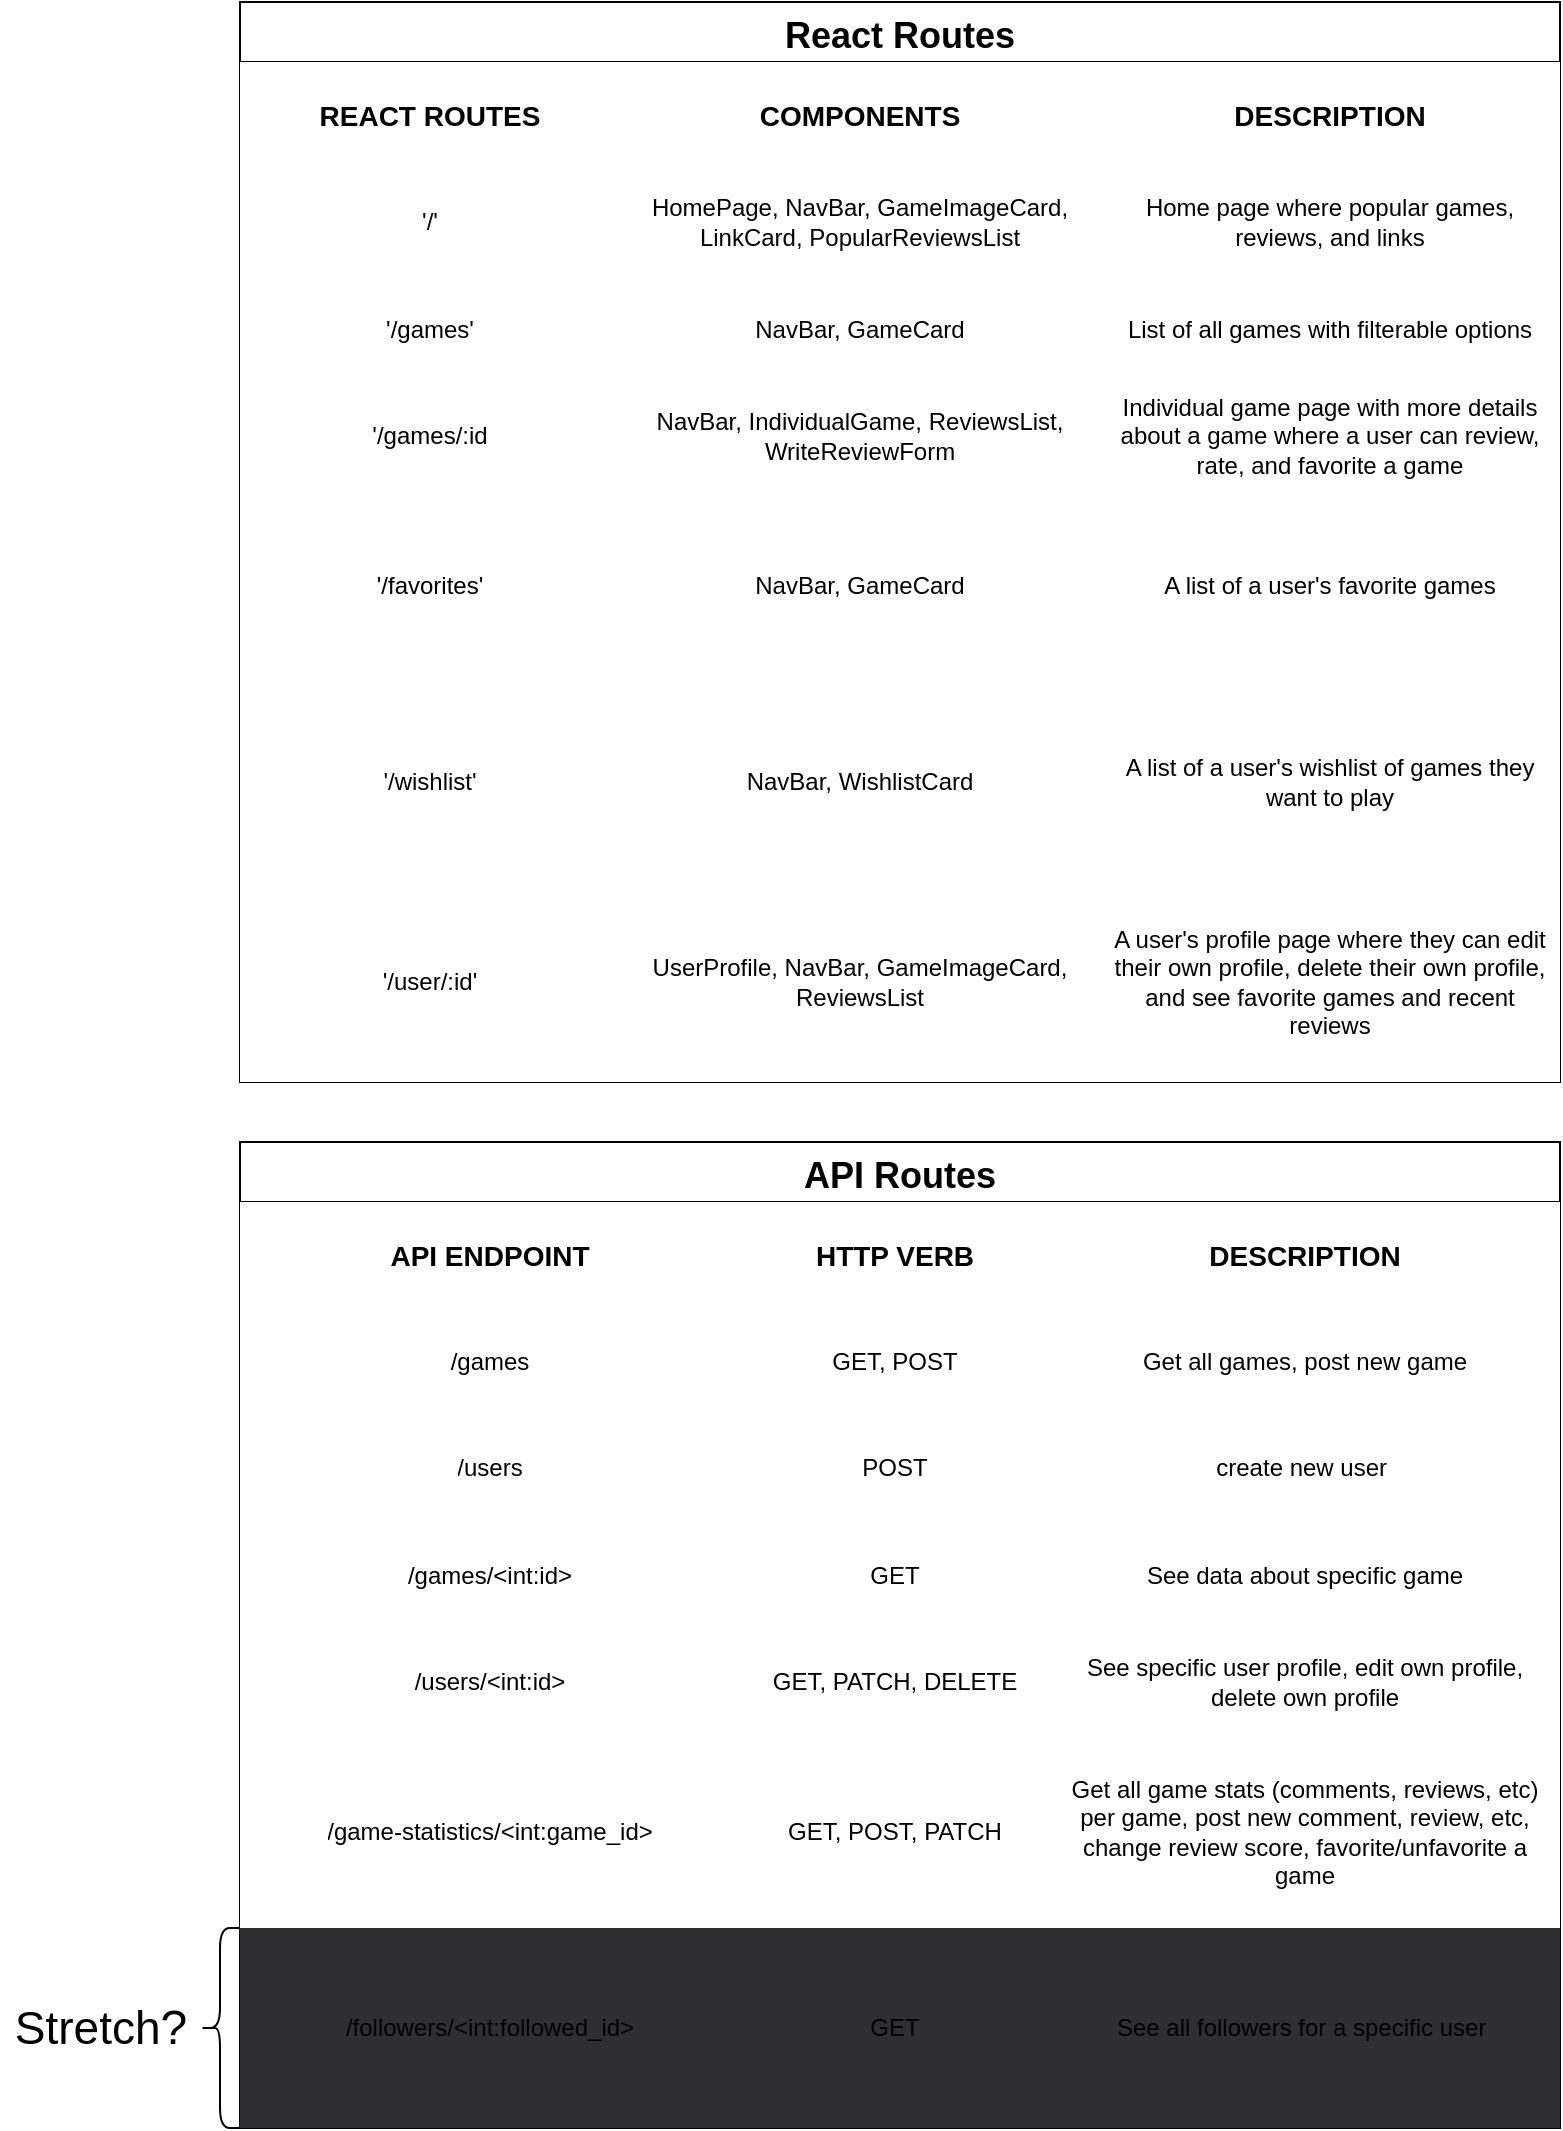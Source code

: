 <mxfile>
    <diagram id="HquZa08BwZ1CvAZypiCx" name="Page-1">
        <mxGraphModel dx="700" dy="1376" grid="1" gridSize="10" guides="1" tooltips="1" connect="1" arrows="1" fold="1" page="0" pageScale="1" pageWidth="850" pageHeight="1100" math="0" shadow="0">
            <root>
                <mxCell id="0"/>
                <mxCell id="1" parent="0"/>
                <mxCell id="44" value="API Routes" style="shape=table;startSize=30;container=1;collapsible=0;childLayout=tableLayout;fontStyle=1;align=center;fontSize=18;" vertex="1" parent="1">
                    <mxGeometry x="180" y="90" width="660" height="493" as="geometry"/>
                </mxCell>
                <mxCell id="96" style="shape=tableRow;horizontal=0;startSize=0;swimlaneHead=0;swimlaneBody=0;top=0;left=0;bottom=0;right=0;collapsible=0;dropTarget=0;fillColor=none;points=[[0,0.5],[1,0.5]];portConstraint=eastwest;" vertex="1" parent="44">
                    <mxGeometry y="30" width="660" height="53" as="geometry"/>
                </mxCell>
                <mxCell id="97" value="API ENDPOINT" style="shape=partialRectangle;html=1;whiteSpace=wrap;connectable=0;top=0;left=0;bottom=0;right=0;overflow=hidden;fontStyle=1;fontSize=14;" vertex="1" parent="96">
                    <mxGeometry width="250" height="53" as="geometry">
                        <mxRectangle width="250" height="53" as="alternateBounds"/>
                    </mxGeometry>
                </mxCell>
                <mxCell id="98" value="HTTP VERB" style="shape=partialRectangle;html=1;whiteSpace=wrap;connectable=0;top=0;left=0;bottom=0;right=0;overflow=hidden;fontStyle=1;fontSize=14;" vertex="1" parent="96">
                    <mxGeometry x="250" width="155" height="53" as="geometry">
                        <mxRectangle width="155" height="53" as="alternateBounds"/>
                    </mxGeometry>
                </mxCell>
                <mxCell id="99" value="DESCRIPTION" style="shape=partialRectangle;html=1;whiteSpace=wrap;connectable=0;top=0;left=0;bottom=0;right=0;overflow=hidden;fontStyle=1;fontSize=14;" vertex="1" parent="96">
                    <mxGeometry x="405" width="255" height="53" as="geometry">
                        <mxRectangle width="255" height="53" as="alternateBounds"/>
                    </mxGeometry>
                </mxCell>
                <mxCell id="45" value="" style="shape=tableRow;horizontal=0;startSize=0;swimlaneHead=0;swimlaneBody=0;top=0;left=0;bottom=0;right=0;collapsible=0;dropTarget=0;fillColor=none;points=[[0,0.5],[1,0.5]];portConstraint=eastwest;" vertex="1" parent="44">
                    <mxGeometry y="83" width="660" height="53" as="geometry"/>
                </mxCell>
                <mxCell id="46" value="/games" style="shape=partialRectangle;html=1;whiteSpace=wrap;connectable=0;top=0;left=0;bottom=0;right=0;overflow=hidden;" vertex="1" parent="45">
                    <mxGeometry width="250" height="53" as="geometry">
                        <mxRectangle width="250" height="53" as="alternateBounds"/>
                    </mxGeometry>
                </mxCell>
                <mxCell id="47" value="GET, POST" style="shape=partialRectangle;html=1;whiteSpace=wrap;connectable=0;top=0;left=0;bottom=0;right=0;overflow=hidden;" vertex="1" parent="45">
                    <mxGeometry x="250" width="155" height="53" as="geometry">
                        <mxRectangle width="155" height="53" as="alternateBounds"/>
                    </mxGeometry>
                </mxCell>
                <mxCell id="48" value="Get all games, post new game" style="shape=partialRectangle;html=1;whiteSpace=wrap;connectable=0;top=0;left=0;bottom=0;right=0;overflow=hidden;" vertex="1" parent="45">
                    <mxGeometry x="405" width="255" height="53" as="geometry">
                        <mxRectangle width="255" height="53" as="alternateBounds"/>
                    </mxGeometry>
                </mxCell>
                <mxCell id="49" value="" style="shape=tableRow;horizontal=0;startSize=0;swimlaneHead=0;swimlaneBody=0;top=0;left=0;bottom=0;right=0;collapsible=0;dropTarget=0;fillColor=none;points=[[0,0.5],[1,0.5]];portConstraint=eastwest;" vertex="1" parent="44">
                    <mxGeometry y="136" width="660" height="54" as="geometry"/>
                </mxCell>
                <mxCell id="50" value="/users" style="shape=partialRectangle;html=1;whiteSpace=wrap;connectable=0;top=0;left=0;bottom=0;right=0;overflow=hidden;" vertex="1" parent="49">
                    <mxGeometry width="250" height="54" as="geometry">
                        <mxRectangle width="250" height="54" as="alternateBounds"/>
                    </mxGeometry>
                </mxCell>
                <mxCell id="51" value="POST" style="shape=partialRectangle;html=1;whiteSpace=wrap;connectable=0;top=0;left=0;bottom=0;right=0;overflow=hidden;" vertex="1" parent="49">
                    <mxGeometry x="250" width="155" height="54" as="geometry">
                        <mxRectangle width="155" height="54" as="alternateBounds"/>
                    </mxGeometry>
                </mxCell>
                <mxCell id="52" value="create new user&amp;nbsp;" style="shape=partialRectangle;html=1;whiteSpace=wrap;connectable=0;top=0;left=0;bottom=0;right=0;overflow=hidden;" vertex="1" parent="49">
                    <mxGeometry x="405" width="255" height="54" as="geometry">
                        <mxRectangle width="255" height="54" as="alternateBounds"/>
                    </mxGeometry>
                </mxCell>
                <mxCell id="53" value="" style="shape=tableRow;horizontal=0;startSize=0;swimlaneHead=0;swimlaneBody=0;top=0;left=0;bottom=0;right=0;collapsible=0;dropTarget=0;fillColor=none;points=[[0,0.5],[1,0.5]];portConstraint=eastwest;" vertex="1" parent="44">
                    <mxGeometry y="190" width="660" height="53" as="geometry"/>
                </mxCell>
                <mxCell id="54" value="/games/&amp;lt;int:id&amp;gt;" style="shape=partialRectangle;html=1;whiteSpace=wrap;connectable=0;top=0;left=0;bottom=0;right=0;overflow=hidden;" vertex="1" parent="53">
                    <mxGeometry width="250" height="53" as="geometry">
                        <mxRectangle width="250" height="53" as="alternateBounds"/>
                    </mxGeometry>
                </mxCell>
                <mxCell id="55" value="GET" style="shape=partialRectangle;html=1;whiteSpace=wrap;connectable=0;top=0;left=0;bottom=0;right=0;overflow=hidden;" vertex="1" parent="53">
                    <mxGeometry x="250" width="155" height="53" as="geometry">
                        <mxRectangle width="155" height="53" as="alternateBounds"/>
                    </mxGeometry>
                </mxCell>
                <mxCell id="56" value="See data about specific game" style="shape=partialRectangle;html=1;whiteSpace=wrap;connectable=0;top=0;left=0;bottom=0;right=0;overflow=hidden;" vertex="1" parent="53">
                    <mxGeometry x="405" width="255" height="53" as="geometry">
                        <mxRectangle width="255" height="53" as="alternateBounds"/>
                    </mxGeometry>
                </mxCell>
                <mxCell id="61" style="shape=tableRow;horizontal=0;startSize=0;swimlaneHead=0;swimlaneBody=0;top=0;left=0;bottom=0;right=0;collapsible=0;dropTarget=0;fillColor=none;points=[[0,0.5],[1,0.5]];portConstraint=eastwest;" vertex="1" parent="44">
                    <mxGeometry y="243" width="660" height="53" as="geometry"/>
                </mxCell>
                <mxCell id="62" value="/users/&amp;lt;int:id&amp;gt;" style="shape=partialRectangle;html=1;whiteSpace=wrap;connectable=0;top=0;left=0;bottom=0;right=0;overflow=hidden;" vertex="1" parent="61">
                    <mxGeometry width="250" height="53" as="geometry">
                        <mxRectangle width="250" height="53" as="alternateBounds"/>
                    </mxGeometry>
                </mxCell>
                <mxCell id="63" value="GET, PATCH, DELETE" style="shape=partialRectangle;html=1;whiteSpace=wrap;connectable=0;top=0;left=0;bottom=0;right=0;overflow=hidden;" vertex="1" parent="61">
                    <mxGeometry x="250" width="155" height="53" as="geometry">
                        <mxRectangle width="155" height="53" as="alternateBounds"/>
                    </mxGeometry>
                </mxCell>
                <mxCell id="64" value="See specific user profile, edit own profile, delete own profile" style="shape=partialRectangle;html=1;whiteSpace=wrap;connectable=0;top=0;left=0;bottom=0;right=0;overflow=hidden;" vertex="1" parent="61">
                    <mxGeometry x="405" width="255" height="53" as="geometry">
                        <mxRectangle width="255" height="53" as="alternateBounds"/>
                    </mxGeometry>
                </mxCell>
                <mxCell id="57" style="shape=tableRow;horizontal=0;startSize=0;swimlaneHead=0;swimlaneBody=0;top=0;left=0;bottom=0;right=0;collapsible=0;dropTarget=0;fillColor=none;points=[[0,0.5],[1,0.5]];portConstraint=eastwest;" vertex="1" parent="44">
                    <mxGeometry y="296" width="660" height="97" as="geometry"/>
                </mxCell>
                <mxCell id="58" value="/game-statistics/&amp;lt;int:game_id&amp;gt;" style="shape=partialRectangle;html=1;whiteSpace=wrap;connectable=0;top=0;left=0;bottom=0;right=0;overflow=hidden;" vertex="1" parent="57">
                    <mxGeometry width="250" height="97" as="geometry">
                        <mxRectangle width="250" height="97" as="alternateBounds"/>
                    </mxGeometry>
                </mxCell>
                <mxCell id="59" value="GET, POST, PATCH" style="shape=partialRectangle;html=1;whiteSpace=wrap;connectable=0;top=0;left=0;bottom=0;right=0;overflow=hidden;" vertex="1" parent="57">
                    <mxGeometry x="250" width="155" height="97" as="geometry">
                        <mxRectangle width="155" height="97" as="alternateBounds"/>
                    </mxGeometry>
                </mxCell>
                <mxCell id="60" value="Get all game stats (comments, reviews, etc) per game, post new comment, review, etc, change review score, favorite/unfavorite a game" style="shape=partialRectangle;html=1;whiteSpace=wrap;connectable=0;top=0;left=0;bottom=0;right=0;overflow=hidden;" vertex="1" parent="57">
                    <mxGeometry x="405" width="255" height="97" as="geometry">
                        <mxRectangle width="255" height="97" as="alternateBounds"/>
                    </mxGeometry>
                </mxCell>
                <mxCell id="65" style="shape=tableRow;horizontal=0;startSize=0;swimlaneHead=0;swimlaneBody=0;top=0;left=0;bottom=0;right=0;collapsible=0;dropTarget=0;fillColor=none;points=[[0,0.5],[1,0.5]];portConstraint=eastwest;" vertex="1" parent="44">
                    <mxGeometry y="393" width="660" height="100" as="geometry"/>
                </mxCell>
                <mxCell id="66" value="/followers/&amp;lt;int:followed_id&amp;gt;" style="shape=partialRectangle;html=1;whiteSpace=wrap;connectable=0;top=0;left=0;bottom=0;right=0;overflow=hidden;fillColor=#2F2E30;" vertex="1" parent="65">
                    <mxGeometry width="250" height="100" as="geometry">
                        <mxRectangle width="250" height="100" as="alternateBounds"/>
                    </mxGeometry>
                </mxCell>
                <mxCell id="67" value="GET" style="shape=partialRectangle;html=1;whiteSpace=wrap;connectable=0;top=0;left=0;bottom=0;right=0;overflow=hidden;fillColor=#2F2E30;" vertex="1" parent="65">
                    <mxGeometry x="250" width="155" height="100" as="geometry">
                        <mxRectangle width="155" height="100" as="alternateBounds"/>
                    </mxGeometry>
                </mxCell>
                <mxCell id="68" value="See all followers for a specific user&amp;nbsp;" style="shape=partialRectangle;html=1;whiteSpace=wrap;connectable=0;top=0;left=0;bottom=0;right=0;overflow=hidden;fillColor=#2F2E30;" vertex="1" parent="65">
                    <mxGeometry x="405" width="255" height="100" as="geometry">
                        <mxRectangle width="255" height="100" as="alternateBounds"/>
                    </mxGeometry>
                </mxCell>
                <mxCell id="69" value="" style="shape=curlyBracket;whiteSpace=wrap;html=1;rounded=1;labelPosition=left;verticalLabelPosition=middle;align=right;verticalAlign=middle;fillColor=#2F2E30;" vertex="1" parent="1">
                    <mxGeometry x="160" y="483" width="20" height="100" as="geometry"/>
                </mxCell>
                <mxCell id="70" value="&lt;span style=&quot;font-weight: normal;&quot;&gt;&lt;font style=&quot;font-size: 23px;&quot;&gt;Stretch&lt;/font&gt;?&lt;/span&gt;" style="text;strokeColor=none;fillColor=none;html=1;fontSize=24;fontStyle=1;verticalAlign=middle;align=center;" vertex="1" parent="1">
                    <mxGeometry x="60" y="513" width="100" height="40" as="geometry"/>
                </mxCell>
                <mxCell id="71" value="React Routes" style="shape=table;startSize=30;container=1;collapsible=0;childLayout=tableLayout;fontStyle=1;align=center;fontSize=18;" vertex="1" parent="1">
                    <mxGeometry x="180" y="-480" width="660" height="540" as="geometry"/>
                </mxCell>
                <mxCell id="72" value="" style="shape=tableRow;horizontal=0;startSize=0;swimlaneHead=0;swimlaneBody=0;top=0;left=0;bottom=0;right=0;collapsible=0;dropTarget=0;fillColor=none;points=[[0,0.5],[1,0.5]];portConstraint=eastwest;" vertex="1" parent="71">
                    <mxGeometry y="30" width="660" height="53" as="geometry"/>
                </mxCell>
                <mxCell id="73" value="REACT ROUTES" style="shape=partialRectangle;html=1;whiteSpace=wrap;connectable=0;top=0;left=0;bottom=0;right=0;overflow=hidden;fontStyle=1;fontSize=14;" vertex="1" parent="72">
                    <mxGeometry width="190" height="53" as="geometry">
                        <mxRectangle width="190" height="53" as="alternateBounds"/>
                    </mxGeometry>
                </mxCell>
                <mxCell id="74" value="COMPONENTS" style="shape=partialRectangle;html=1;whiteSpace=wrap;connectable=0;top=0;left=0;bottom=0;right=0;overflow=hidden;fontStyle=1;fontSize=14;" vertex="1" parent="72">
                    <mxGeometry x="190" width="240" height="53" as="geometry">
                        <mxRectangle width="240" height="53" as="alternateBounds"/>
                    </mxGeometry>
                </mxCell>
                <mxCell id="75" value="DESCRIPTION" style="shape=partialRectangle;html=1;whiteSpace=wrap;connectable=0;top=0;left=0;bottom=0;right=0;overflow=hidden;fontStyle=1;fontSize=14;" vertex="1" parent="72">
                    <mxGeometry x="430" width="230" height="53" as="geometry">
                        <mxRectangle width="230" height="53" as="alternateBounds"/>
                    </mxGeometry>
                </mxCell>
                <mxCell id="76" value="" style="shape=tableRow;horizontal=0;startSize=0;swimlaneHead=0;swimlaneBody=0;top=0;left=0;bottom=0;right=0;collapsible=0;dropTarget=0;fillColor=none;points=[[0,0.5],[1,0.5]];portConstraint=eastwest;" vertex="1" parent="71">
                    <mxGeometry y="83" width="660" height="54" as="geometry"/>
                </mxCell>
                <mxCell id="77" value="'/'" style="shape=partialRectangle;html=1;whiteSpace=wrap;connectable=0;top=0;left=0;bottom=0;right=0;overflow=hidden;" vertex="1" parent="76">
                    <mxGeometry width="190" height="54" as="geometry">
                        <mxRectangle width="190" height="54" as="alternateBounds"/>
                    </mxGeometry>
                </mxCell>
                <mxCell id="78" value="HomePage, NavBar, GameImageCard, LinkCard, PopularReviewsList" style="shape=partialRectangle;html=1;whiteSpace=wrap;connectable=0;top=0;left=0;bottom=0;right=0;overflow=hidden;" vertex="1" parent="76">
                    <mxGeometry x="190" width="240" height="54" as="geometry">
                        <mxRectangle width="240" height="54" as="alternateBounds"/>
                    </mxGeometry>
                </mxCell>
                <mxCell id="79" value="Home page where popular games, reviews, and links" style="shape=partialRectangle;html=1;whiteSpace=wrap;connectable=0;top=0;left=0;bottom=0;right=0;overflow=hidden;" vertex="1" parent="76">
                    <mxGeometry x="430" width="230" height="54" as="geometry">
                        <mxRectangle width="230" height="54" as="alternateBounds"/>
                    </mxGeometry>
                </mxCell>
                <mxCell id="80" value="" style="shape=tableRow;horizontal=0;startSize=0;swimlaneHead=0;swimlaneBody=0;top=0;left=0;bottom=0;right=0;collapsible=0;dropTarget=0;fillColor=none;points=[[0,0.5],[1,0.5]];portConstraint=eastwest;" vertex="1" parent="71">
                    <mxGeometry y="137" width="660" height="53" as="geometry"/>
                </mxCell>
                <mxCell id="81" value="'/games'" style="shape=partialRectangle;html=1;whiteSpace=wrap;connectable=0;top=0;left=0;bottom=0;right=0;overflow=hidden;" vertex="1" parent="80">
                    <mxGeometry width="190" height="53" as="geometry">
                        <mxRectangle width="190" height="53" as="alternateBounds"/>
                    </mxGeometry>
                </mxCell>
                <mxCell id="82" value="NavBar, GameCard" style="shape=partialRectangle;html=1;whiteSpace=wrap;connectable=0;top=0;left=0;bottom=0;right=0;overflow=hidden;" vertex="1" parent="80">
                    <mxGeometry x="190" width="240" height="53" as="geometry">
                        <mxRectangle width="240" height="53" as="alternateBounds"/>
                    </mxGeometry>
                </mxCell>
                <mxCell id="83" value="List of all games with filterable options" style="shape=partialRectangle;html=1;whiteSpace=wrap;connectable=0;top=0;left=0;bottom=0;right=0;overflow=hidden;" vertex="1" parent="80">
                    <mxGeometry x="430" width="230" height="53" as="geometry">
                        <mxRectangle width="230" height="53" as="alternateBounds"/>
                    </mxGeometry>
                </mxCell>
                <mxCell id="84" style="shape=tableRow;horizontal=0;startSize=0;swimlaneHead=0;swimlaneBody=0;top=0;left=0;bottom=0;right=0;collapsible=0;dropTarget=0;fillColor=none;points=[[0,0.5],[1,0.5]];portConstraint=eastwest;" vertex="1" parent="71">
                    <mxGeometry y="190" width="660" height="53" as="geometry"/>
                </mxCell>
                <mxCell id="85" value="'/games/:id" style="shape=partialRectangle;html=1;whiteSpace=wrap;connectable=0;top=0;left=0;bottom=0;right=0;overflow=hidden;" vertex="1" parent="84">
                    <mxGeometry width="190" height="53" as="geometry">
                        <mxRectangle width="190" height="53" as="alternateBounds"/>
                    </mxGeometry>
                </mxCell>
                <mxCell id="86" value="NavBar, IndividualGame, ReviewsList, WriteReviewForm" style="shape=partialRectangle;html=1;whiteSpace=wrap;connectable=0;top=0;left=0;bottom=0;right=0;overflow=hidden;" vertex="1" parent="84">
                    <mxGeometry x="190" width="240" height="53" as="geometry">
                        <mxRectangle width="240" height="53" as="alternateBounds"/>
                    </mxGeometry>
                </mxCell>
                <mxCell id="87" value="Individual game page with more details about a game where a user can review, rate, and favorite a game" style="shape=partialRectangle;html=1;whiteSpace=wrap;connectable=0;top=0;left=0;bottom=0;right=0;overflow=hidden;" vertex="1" parent="84">
                    <mxGeometry x="430" width="230" height="53" as="geometry">
                        <mxRectangle width="230" height="53" as="alternateBounds"/>
                    </mxGeometry>
                </mxCell>
                <mxCell id="88" style="shape=tableRow;horizontal=0;startSize=0;swimlaneHead=0;swimlaneBody=0;top=0;left=0;bottom=0;right=0;collapsible=0;dropTarget=0;fillColor=none;points=[[0,0.5],[1,0.5]];portConstraint=eastwest;" vertex="1" parent="71">
                    <mxGeometry y="243" width="660" height="97" as="geometry"/>
                </mxCell>
                <mxCell id="89" value="'/favorites'" style="shape=partialRectangle;html=1;whiteSpace=wrap;connectable=0;top=0;left=0;bottom=0;right=0;overflow=hidden;" vertex="1" parent="88">
                    <mxGeometry width="190" height="97" as="geometry">
                        <mxRectangle width="190" height="97" as="alternateBounds"/>
                    </mxGeometry>
                </mxCell>
                <mxCell id="90" value="NavBar, GameCard" style="shape=partialRectangle;html=1;whiteSpace=wrap;connectable=0;top=0;left=0;bottom=0;right=0;overflow=hidden;" vertex="1" parent="88">
                    <mxGeometry x="190" width="240" height="97" as="geometry">
                        <mxRectangle width="240" height="97" as="alternateBounds"/>
                    </mxGeometry>
                </mxCell>
                <mxCell id="91" value="A list of a user's favorite games" style="shape=partialRectangle;html=1;whiteSpace=wrap;connectable=0;top=0;left=0;bottom=0;right=0;overflow=hidden;" vertex="1" parent="88">
                    <mxGeometry x="430" width="230" height="97" as="geometry">
                        <mxRectangle width="230" height="97" as="alternateBounds"/>
                    </mxGeometry>
                </mxCell>
                <mxCell id="92" style="shape=tableRow;horizontal=0;startSize=0;swimlaneHead=0;swimlaneBody=0;top=0;left=0;bottom=0;right=0;collapsible=0;dropTarget=0;fillColor=none;points=[[0,0.5],[1,0.5]];portConstraint=eastwest;" vertex="1" parent="71">
                    <mxGeometry y="340" width="660" height="100" as="geometry"/>
                </mxCell>
                <mxCell id="93" value="'/wishlist'" style="shape=partialRectangle;html=1;whiteSpace=wrap;connectable=0;top=0;left=0;bottom=0;right=0;overflow=hidden;labelBackgroundColor=none;" vertex="1" parent="92">
                    <mxGeometry width="190" height="100" as="geometry">
                        <mxRectangle width="190" height="100" as="alternateBounds"/>
                    </mxGeometry>
                </mxCell>
                <mxCell id="94" value="NavBar, WishlistCard" style="shape=partialRectangle;html=1;whiteSpace=wrap;connectable=0;top=0;left=0;bottom=0;right=0;overflow=hidden;labelBackgroundColor=none;" vertex="1" parent="92">
                    <mxGeometry x="190" width="240" height="100" as="geometry">
                        <mxRectangle width="240" height="100" as="alternateBounds"/>
                    </mxGeometry>
                </mxCell>
                <mxCell id="95" value="A list of a user's wishlist of games they want to play" style="shape=partialRectangle;html=1;whiteSpace=wrap;connectable=0;top=0;left=0;bottom=0;right=0;overflow=hidden;labelBackgroundColor=none;" vertex="1" parent="92">
                    <mxGeometry x="430" width="230" height="100" as="geometry">
                        <mxRectangle width="230" height="100" as="alternateBounds"/>
                    </mxGeometry>
                </mxCell>
                <mxCell id="102" style="shape=tableRow;horizontal=0;startSize=0;swimlaneHead=0;swimlaneBody=0;top=0;left=0;bottom=0;right=0;collapsible=0;dropTarget=0;fillColor=none;points=[[0,0.5],[1,0.5]];portConstraint=eastwest;" vertex="1" parent="71">
                    <mxGeometry y="440" width="660" height="100" as="geometry"/>
                </mxCell>
                <mxCell id="103" value="'/user/:id'" style="shape=partialRectangle;html=1;whiteSpace=wrap;connectable=0;top=0;left=0;bottom=0;right=0;overflow=hidden;labelBackgroundColor=none;" vertex="1" parent="102">
                    <mxGeometry width="190" height="100" as="geometry">
                        <mxRectangle width="190" height="100" as="alternateBounds"/>
                    </mxGeometry>
                </mxCell>
                <mxCell id="104" value="UserProfile, NavBar, GameImageCard, ReviewsList" style="shape=partialRectangle;html=1;whiteSpace=wrap;connectable=0;top=0;left=0;bottom=0;right=0;overflow=hidden;labelBackgroundColor=none;" vertex="1" parent="102">
                    <mxGeometry x="190" width="240" height="100" as="geometry">
                        <mxRectangle width="240" height="100" as="alternateBounds"/>
                    </mxGeometry>
                </mxCell>
                <mxCell id="105" value="A user's profile page where they can edit their own profile, delete their own profile, and see favorite games and recent reviews" style="shape=partialRectangle;html=1;whiteSpace=wrap;connectable=0;top=0;left=0;bottom=0;right=0;overflow=hidden;labelBackgroundColor=none;" vertex="1" parent="102">
                    <mxGeometry x="430" width="230" height="100" as="geometry">
                        <mxRectangle width="230" height="100" as="alternateBounds"/>
                    </mxGeometry>
                </mxCell>
            </root>
        </mxGraphModel>
    </diagram>
</mxfile>